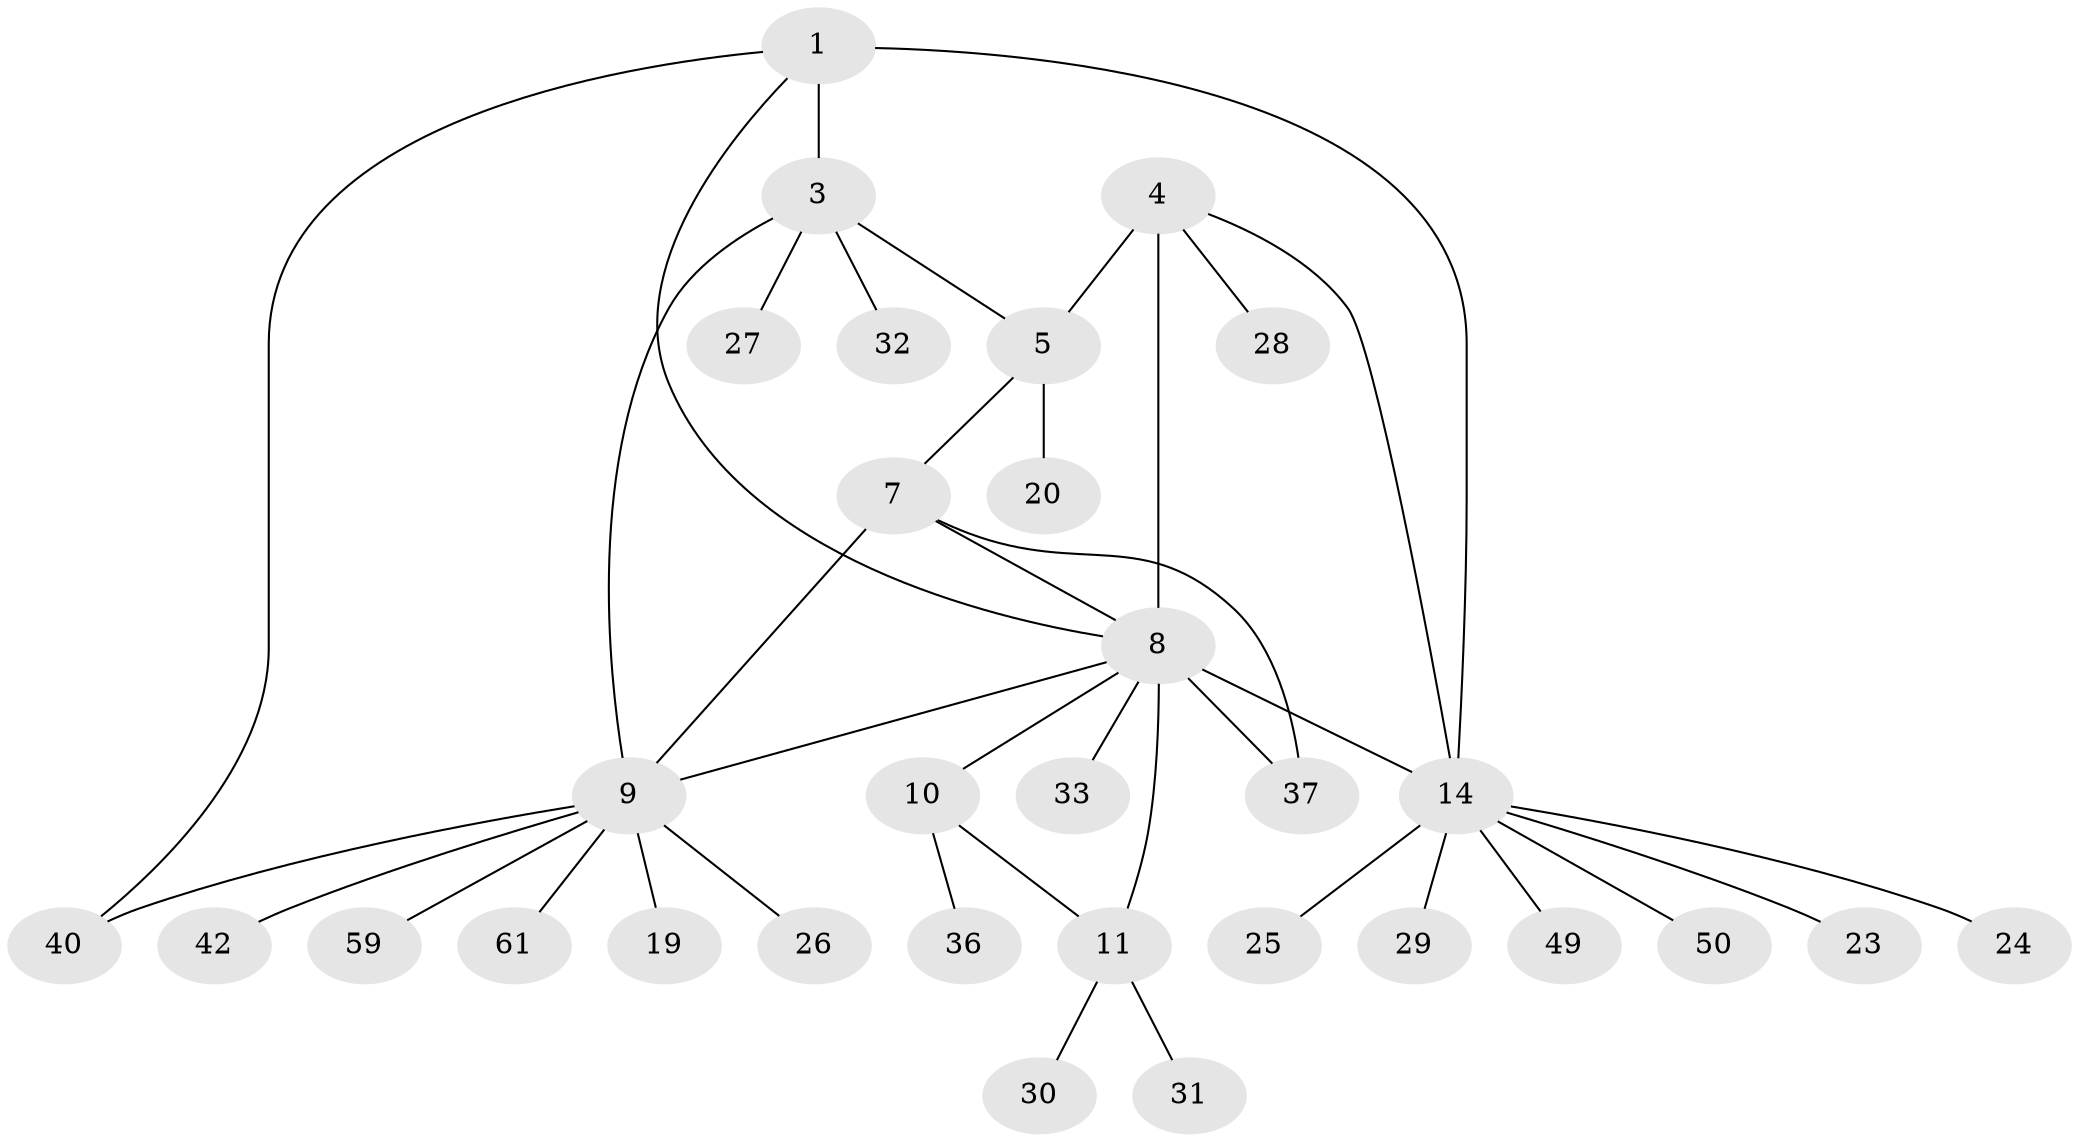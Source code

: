 // original degree distribution, {6: 0.016129032258064516, 4: 0.06451612903225806, 8: 0.016129032258064516, 5: 0.04838709677419355, 7: 0.016129032258064516, 9: 0.04838709677419355, 3: 0.03225806451612903, 12: 0.016129032258064516, 2: 0.20967741935483872, 1: 0.532258064516129}
// Generated by graph-tools (version 1.1) at 2025/15/03/09/25 04:15:50]
// undirected, 31 vertices, 39 edges
graph export_dot {
graph [start="1"]
  node [color=gray90,style=filled];
  1 [super="+2+55+62"];
  3 [super="+38+57"];
  4 [super="+22+34+6"];
  5;
  7;
  8 [super="+12+13"];
  9;
  10;
  11 [super="+21"];
  14 [super="+16+18+15"];
  19;
  20;
  23;
  24;
  25 [super="+46"];
  26 [super="+35"];
  27;
  28 [super="+53"];
  29;
  30;
  31;
  32 [super="+39"];
  33 [super="+47"];
  36;
  37;
  40 [super="+44"];
  42;
  49;
  50;
  59;
  61;
  1 -- 3 [weight=2];
  1 -- 40;
  1 -- 14 [weight=2];
  1 -- 8;
  3 -- 5;
  3 -- 9;
  3 -- 27;
  3 -- 32;
  4 -- 5 [weight=2];
  4 -- 8 [weight=2];
  4 -- 28;
  4 -- 14 [weight=2];
  5 -- 7;
  5 -- 20;
  7 -- 8;
  7 -- 9;
  7 -- 37;
  8 -- 9;
  8 -- 37;
  8 -- 10;
  8 -- 11;
  8 -- 33;
  8 -- 14 [weight=2];
  9 -- 19;
  9 -- 26;
  9 -- 40;
  9 -- 42;
  9 -- 59;
  9 -- 61;
  10 -- 11;
  10 -- 36;
  11 -- 30;
  11 -- 31;
  14 -- 23;
  14 -- 24;
  14 -- 25;
  14 -- 29;
  14 -- 49;
  14 -- 50;
}
